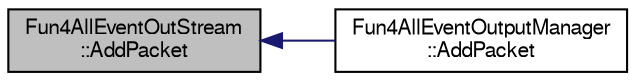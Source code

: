 digraph "Fun4AllEventOutStream::AddPacket"
{
  bgcolor="transparent";
  edge [fontname="FreeSans",fontsize="10",labelfontname="FreeSans",labelfontsize="10"];
  node [fontname="FreeSans",fontsize="10",shape=record];
  rankdir="LR";
  Node1 [label="Fun4AllEventOutStream\l::AddPacket",height=0.2,width=0.4,color="black", fillcolor="grey75", style="filled" fontcolor="black"];
  Node1 -> Node2 [dir="back",color="midnightblue",fontsize="10",style="solid",fontname="FreeSans"];
  Node2 [label="Fun4AllEventOutputManager\l::AddPacket",height=0.2,width=0.4,color="black",URL="$d2/d4a/classFun4AllEventOutputManager.html#a02563a6c7fc77e7269ffc8a3de434459"];
}
